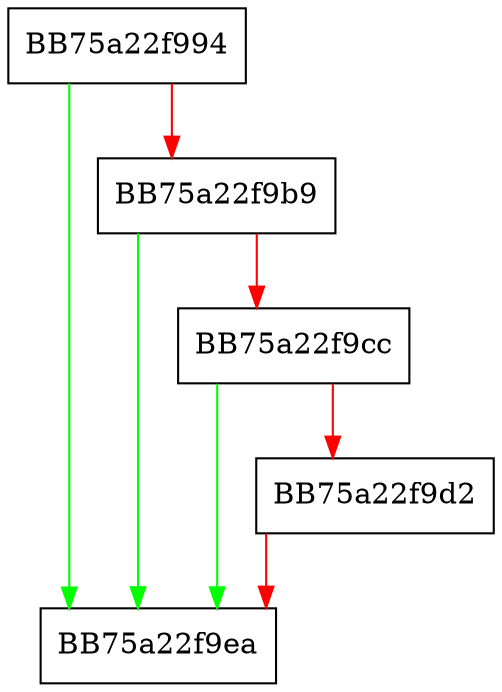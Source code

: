 digraph LoadNoTaintList {
  node [shape="box"];
  graph [splines=ortho];
  BB75a22f994 -> BB75a22f9ea [color="green"];
  BB75a22f994 -> BB75a22f9b9 [color="red"];
  BB75a22f9b9 -> BB75a22f9ea [color="green"];
  BB75a22f9b9 -> BB75a22f9cc [color="red"];
  BB75a22f9cc -> BB75a22f9ea [color="green"];
  BB75a22f9cc -> BB75a22f9d2 [color="red"];
  BB75a22f9d2 -> BB75a22f9ea [color="red"];
}